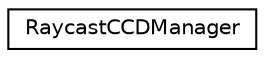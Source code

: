 digraph "Graphical Class Hierarchy"
{
  edge [fontname="Helvetica",fontsize="10",labelfontname="Helvetica",labelfontsize="10"];
  node [fontname="Helvetica",fontsize="10",shape=record];
  rankdir="LR";
  Node0 [label="RaycastCCDManager",height=0.2,width=0.4,color="black", fillcolor="white", style="filled",URL="$classRaycastCCDManager.html",tooltip="Raycast-CCD manager. "];
}
